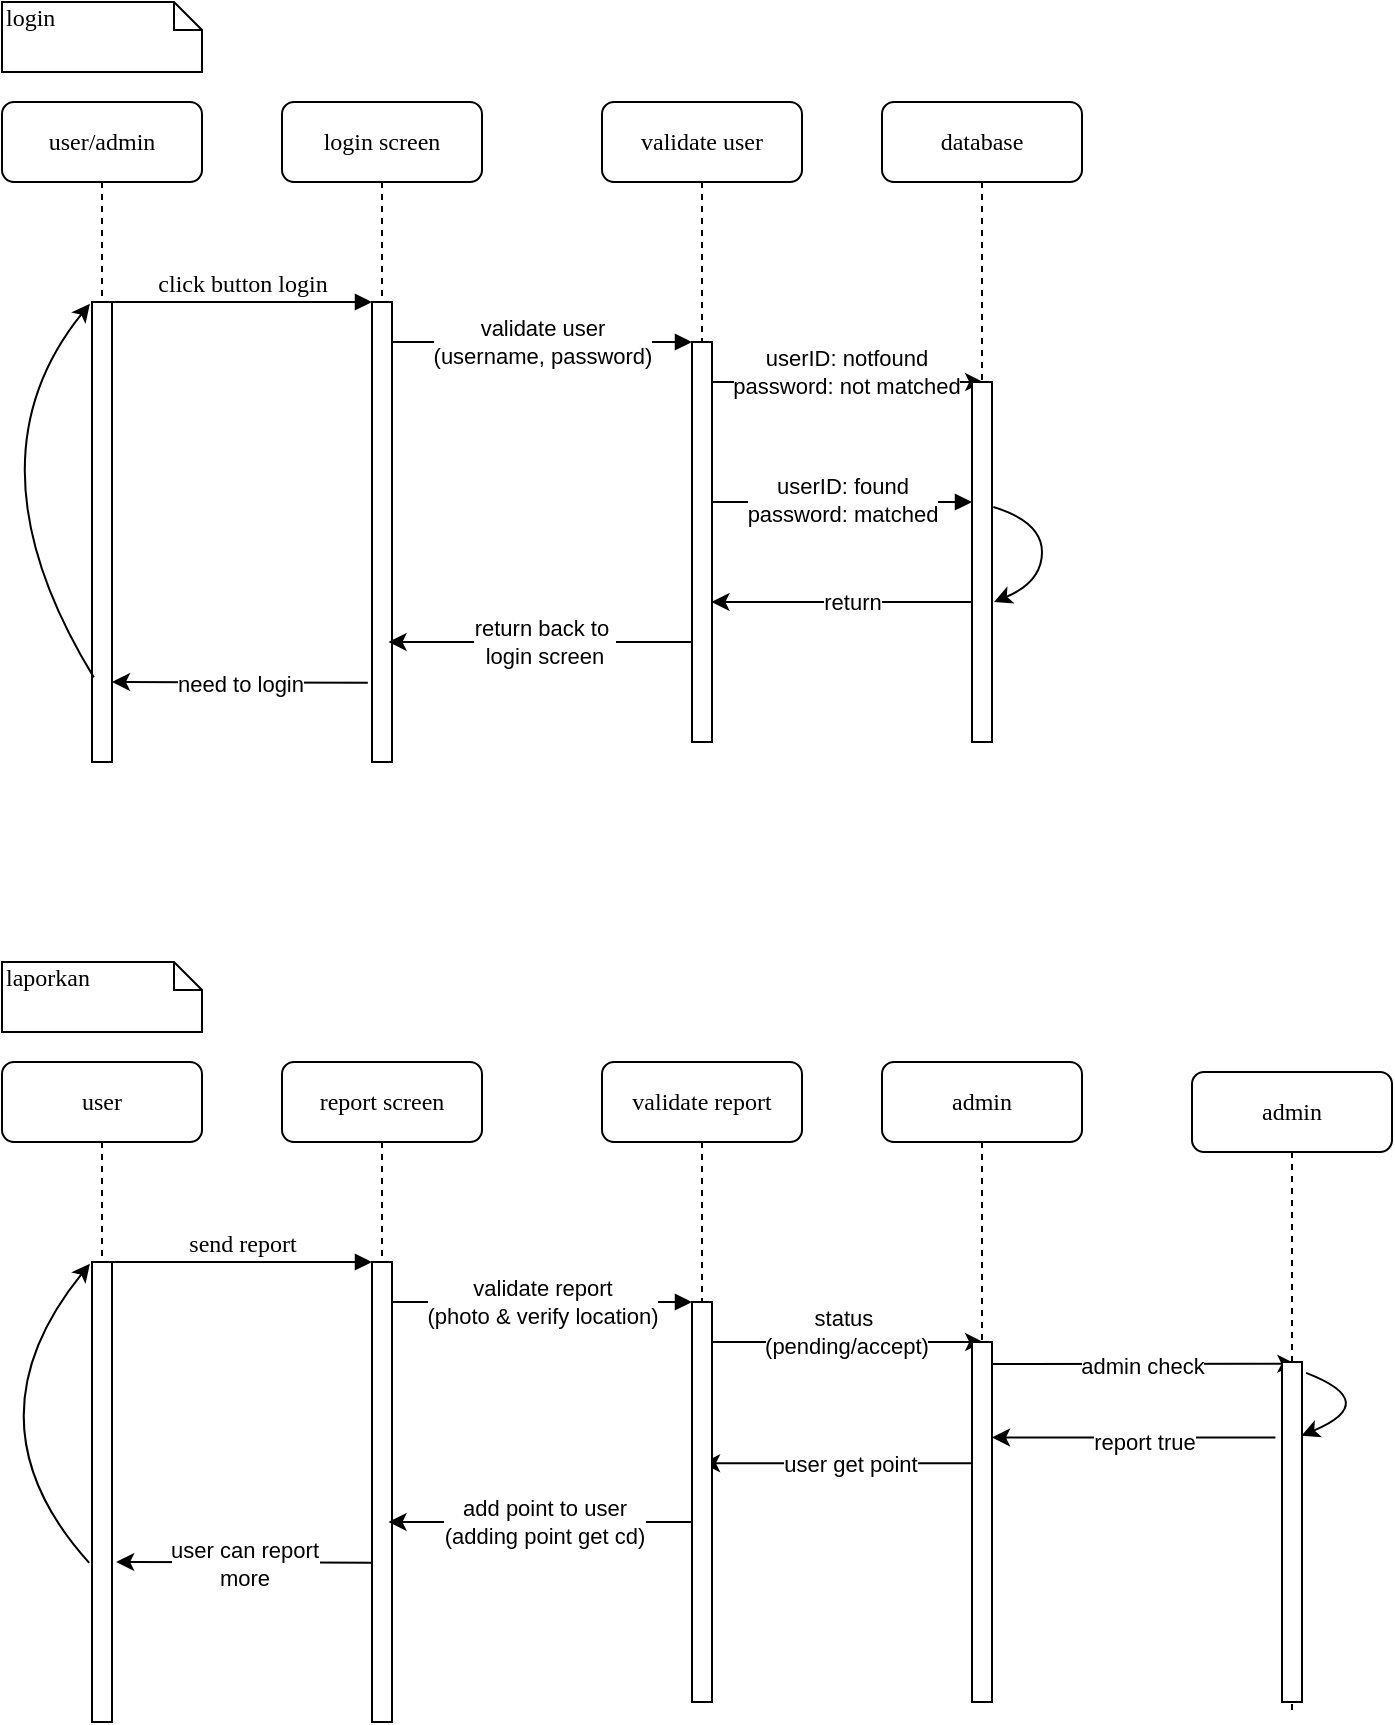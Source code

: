 <mxfile version="24.8.3">
  <diagram name="Page-1" id="13e1069c-82ec-6db2-03f1-153e76fe0fe0">
    <mxGraphModel dx="1573" dy="699" grid="1" gridSize="10" guides="1" tooltips="1" connect="1" arrows="1" fold="1" page="1" pageScale="1" pageWidth="1100" pageHeight="850" background="none" math="0" shadow="0">
      <root>
        <mxCell id="0" />
        <mxCell id="1" parent="0" />
        <mxCell id="FUbRnB6NqR1R47PusxJC-30" value="" style="endArrow=classic;html=1;rounded=0;exitX=0.151;exitY=0.337;exitDx=0;exitDy=0;exitPerimeter=0;" edge="1" parent="1" source="FUbRnB6NqR1R47PusxJC-39" target="FUbRnB6NqR1R47PusxJC-25">
          <mxGeometry width="50" height="50" relative="1" as="geometry">
            <mxPoint x="580.27" y="760.04" as="sourcePoint" />
            <mxPoint x="450.0" y="760" as="targetPoint" />
          </mxGeometry>
        </mxCell>
        <mxCell id="FUbRnB6NqR1R47PusxJC-31" value="user get point" style="edgeLabel;html=1;align=center;verticalAlign=middle;resizable=0;points=[];" vertex="1" connectable="0" parent="FUbRnB6NqR1R47PusxJC-30">
          <mxGeometry x="-0.081" relative="1" as="geometry">
            <mxPoint as="offset" />
          </mxGeometry>
        </mxCell>
        <mxCell id="FUbRnB6NqR1R47PusxJC-54" value="" style="endArrow=classic;html=1;rounded=0;entryX=0.517;entryY=0.456;entryDx=0;entryDy=0;entryPerimeter=0;" edge="1" parent="1" target="FUbRnB6NqR1R47PusxJC-46">
          <mxGeometry width="50" height="50" relative="1" as="geometry">
            <mxPoint x="593" y="711" as="sourcePoint" />
            <mxPoint x="640" y="750" as="targetPoint" />
          </mxGeometry>
        </mxCell>
        <mxCell id="FUbRnB6NqR1R47PusxJC-55" value="admin check" style="edgeLabel;html=1;align=center;verticalAlign=middle;resizable=0;points=[];" vertex="1" connectable="0" parent="FUbRnB6NqR1R47PusxJC-54">
          <mxGeometry x="-0.003" y="-1" relative="1" as="geometry">
            <mxPoint as="offset" />
          </mxGeometry>
        </mxCell>
        <mxCell id="FUbRnB6NqR1R47PusxJC-46" value="admin" style="shape=umlLifeline;perimeter=lifelinePerimeter;whiteSpace=wrap;html=1;container=1;collapsible=0;recursiveResize=0;outlineConnect=0;rounded=1;shadow=0;comic=0;labelBackgroundColor=none;strokeWidth=1;fontFamily=Verdana;fontSize=12;align=center;" vertex="1" parent="1">
          <mxGeometry x="695" y="565" width="100" height="320" as="geometry" />
        </mxCell>
        <mxCell id="7baba1c4bc27f4b0-2" value="login screen" style="shape=umlLifeline;perimeter=lifelinePerimeter;whiteSpace=wrap;html=1;container=1;collapsible=0;recursiveResize=0;outlineConnect=0;rounded=1;shadow=0;comic=0;labelBackgroundColor=none;strokeWidth=1;fontFamily=Verdana;fontSize=12;align=center;" parent="1" vertex="1">
          <mxGeometry x="240" y="80" width="100" height="330" as="geometry" />
        </mxCell>
        <mxCell id="7baba1c4bc27f4b0-10" value="" style="html=1;points=[];perimeter=orthogonalPerimeter;rounded=0;shadow=0;comic=0;labelBackgroundColor=none;strokeWidth=1;fontFamily=Verdana;fontSize=12;align=center;" parent="7baba1c4bc27f4b0-2" vertex="1">
          <mxGeometry x="45" y="100" width="10" height="230" as="geometry" />
        </mxCell>
        <mxCell id="FUbRnB6NqR1R47PusxJC-12" value="" style="endArrow=classic;html=1;rounded=0;entryX=1.009;entryY=0.642;entryDx=0;entryDy=0;entryPerimeter=0;" edge="1" parent="7baba1c4bc27f4b0-2">
          <mxGeometry width="50" height="50" relative="1" as="geometry">
            <mxPoint x="42.91" y="290.34" as="sourcePoint" />
            <mxPoint x="-85.0" y="290.0" as="targetPoint" />
          </mxGeometry>
        </mxCell>
        <mxCell id="FUbRnB6NqR1R47PusxJC-15" value="need to login" style="edgeLabel;html=1;align=center;verticalAlign=middle;resizable=0;points=[];" vertex="1" connectable="0" parent="FUbRnB6NqR1R47PusxJC-12">
          <mxGeometry x="0.002" y="1" relative="1" as="geometry">
            <mxPoint as="offset" />
          </mxGeometry>
        </mxCell>
        <mxCell id="7baba1c4bc27f4b0-3" value="validate user" style="shape=umlLifeline;perimeter=lifelinePerimeter;whiteSpace=wrap;html=1;container=1;collapsible=0;recursiveResize=0;outlineConnect=0;rounded=1;shadow=0;comic=0;labelBackgroundColor=none;strokeWidth=1;fontFamily=Verdana;fontSize=12;align=center;" parent="1" vertex="1">
          <mxGeometry x="400" y="80" width="100" height="320" as="geometry" />
        </mxCell>
        <mxCell id="7baba1c4bc27f4b0-13" value="" style="html=1;points=[];perimeter=orthogonalPerimeter;rounded=0;shadow=0;comic=0;labelBackgroundColor=none;strokeWidth=1;fontFamily=Verdana;fontSize=12;align=center;" parent="7baba1c4bc27f4b0-3" vertex="1">
          <mxGeometry x="45" y="120" width="10" height="200" as="geometry" />
        </mxCell>
        <mxCell id="FUbRnB6NqR1R47PusxJC-11" value="" style="endArrow=classic;html=1;rounded=0;entryX=0.879;entryY=0.606;entryDx=0;entryDy=0;entryPerimeter=0;exitX=0.052;exitY=0.597;exitDx=0;exitDy=0;exitPerimeter=0;" edge="1" parent="7baba1c4bc27f4b0-3">
          <mxGeometry width="50" height="50" relative="1" as="geometry">
            <mxPoint x="45.0" y="270.02" as="sourcePoint" />
            <mxPoint x="-106.73" y="270.0" as="targetPoint" />
          </mxGeometry>
        </mxCell>
        <mxCell id="FUbRnB6NqR1R47PusxJC-13" value="return back to&amp;nbsp;&lt;div&gt;login screen&lt;/div&gt;" style="edgeLabel;html=1;align=center;verticalAlign=middle;resizable=0;points=[];" vertex="1" connectable="0" parent="FUbRnB6NqR1R47PusxJC-11">
          <mxGeometry x="-0.022" relative="1" as="geometry">
            <mxPoint as="offset" />
          </mxGeometry>
        </mxCell>
        <mxCell id="7baba1c4bc27f4b0-4" value="database" style="shape=umlLifeline;perimeter=lifelinePerimeter;whiteSpace=wrap;html=1;container=1;collapsible=0;recursiveResize=0;outlineConnect=0;rounded=1;shadow=0;comic=0;labelBackgroundColor=none;strokeWidth=1;fontFamily=Verdana;fontSize=12;align=center;" parent="1" vertex="1">
          <mxGeometry x="540" y="80" width="100" height="320" as="geometry" />
        </mxCell>
        <mxCell id="FUbRnB6NqR1R47PusxJC-9" value="" style="endArrow=classic;html=1;rounded=0;exitX=-0.002;exitY=0.518;exitDx=0;exitDy=0;exitPerimeter=0;entryX=0.971;entryY=0.566;entryDx=0;entryDy=0;entryPerimeter=0;" edge="1" parent="7baba1c4bc27f4b0-4">
          <mxGeometry width="50" height="50" relative="1" as="geometry">
            <mxPoint x="45" y="250.04" as="sourcePoint" />
            <mxPoint x="-85.27" y="250.0" as="targetPoint" />
          </mxGeometry>
        </mxCell>
        <mxCell id="FUbRnB6NqR1R47PusxJC-14" value="return" style="edgeLabel;html=1;align=center;verticalAlign=middle;resizable=0;points=[];" vertex="1" connectable="0" parent="FUbRnB6NqR1R47PusxJC-9">
          <mxGeometry x="-0.081" relative="1" as="geometry">
            <mxPoint as="offset" />
          </mxGeometry>
        </mxCell>
        <mxCell id="7baba1c4bc27f4b0-17" value="&lt;p dir=&quot;ltr&quot;&gt;&lt;br&gt;&lt;/p&gt;" style="html=1;verticalAlign=bottom;endArrow=block;labelBackgroundColor=none;fontFamily=Verdana;fontSize=12;edgeStyle=elbowEdgeStyle;elbow=vertical;" parent="7baba1c4bc27f4b0-4" edge="1">
          <mxGeometry relative="1" as="geometry">
            <mxPoint x="-85" y="200" as="sourcePoint" />
            <Array as="points">
              <mxPoint x="-80" y="200" />
            </Array>
            <mxPoint x="45" y="200" as="targetPoint" />
          </mxGeometry>
        </mxCell>
        <mxCell id="FUbRnB6NqR1R47PusxJC-5" value="userID: found&lt;div&gt;password: matched&lt;/div&gt;" style="edgeLabel;html=1;align=center;verticalAlign=middle;resizable=0;points=[];" vertex="1" connectable="0" parent="7baba1c4bc27f4b0-17">
          <mxGeometry x="-0.006" y="1" relative="1" as="geometry">
            <mxPoint as="offset" />
          </mxGeometry>
        </mxCell>
        <mxCell id="FUbRnB6NqR1R47PusxJC-1" value="" style="endArrow=classic;html=1;rounded=0;exitX=0.539;exitY=0.325;exitDx=0;exitDy=0;exitPerimeter=0;" edge="1" parent="7baba1c4bc27f4b0-4">
          <mxGeometry width="50" height="50" relative="1" as="geometry">
            <mxPoint x="-85.0" y="140" as="sourcePoint" />
            <mxPoint x="50.6" y="140" as="targetPoint" />
          </mxGeometry>
        </mxCell>
        <mxCell id="FUbRnB6NqR1R47PusxJC-2" value="userID: notfound&lt;div&gt;password: not matched&lt;/div&gt;" style="edgeLabel;html=1;align=center;verticalAlign=middle;resizable=0;points=[];" vertex="1" connectable="0" parent="FUbRnB6NqR1R47PusxJC-1">
          <mxGeometry x="-0.01" y="5" relative="1" as="geometry">
            <mxPoint as="offset" />
          </mxGeometry>
        </mxCell>
        <mxCell id="7baba1c4bc27f4b0-8" value="user/admin" style="shape=umlLifeline;perimeter=lifelinePerimeter;whiteSpace=wrap;html=1;container=1;collapsible=0;recursiveResize=0;outlineConnect=0;rounded=1;shadow=0;comic=0;labelBackgroundColor=none;strokeWidth=1;fontFamily=Verdana;fontSize=12;align=center;" parent="1" vertex="1">
          <mxGeometry x="100" y="80" width="100" height="330" as="geometry" />
        </mxCell>
        <mxCell id="7baba1c4bc27f4b0-9" value="" style="html=1;points=[];perimeter=orthogonalPerimeter;rounded=0;shadow=0;comic=0;labelBackgroundColor=none;strokeWidth=1;fontFamily=Verdana;fontSize=12;align=center;" parent="7baba1c4bc27f4b0-8" vertex="1">
          <mxGeometry x="45" y="100" width="10" height="230" as="geometry" />
        </mxCell>
        <mxCell id="FUbRnB6NqR1R47PusxJC-16" value="" style="curved=1;endArrow=classic;html=1;rounded=0;exitX=0.09;exitY=0.816;exitDx=0;exitDy=0;exitPerimeter=0;entryX=-0.104;entryY=0.004;entryDx=0;entryDy=0;entryPerimeter=0;" edge="1" parent="7baba1c4bc27f4b0-8" source="7baba1c4bc27f4b0-9" target="7baba1c4bc27f4b0-9">
          <mxGeometry width="50" height="50" relative="1" as="geometry">
            <mxPoint x="-20" y="210" as="sourcePoint" />
            <mxPoint x="30" y="160" as="targetPoint" />
            <Array as="points">
              <mxPoint x="-20" y="180" />
            </Array>
          </mxGeometry>
        </mxCell>
        <mxCell id="7baba1c4bc27f4b0-16" value="" style="html=1;points=[];perimeter=orthogonalPerimeter;rounded=0;shadow=0;comic=0;labelBackgroundColor=none;strokeWidth=1;fontFamily=Verdana;fontSize=12;align=center;" parent="1" vertex="1">
          <mxGeometry x="585" y="220" width="10" height="180" as="geometry" />
        </mxCell>
        <mxCell id="7baba1c4bc27f4b0-11" value="click button login" style="html=1;verticalAlign=bottom;endArrow=block;entryX=0;entryY=0;labelBackgroundColor=none;fontFamily=Verdana;fontSize=12;edgeStyle=elbowEdgeStyle;elbow=vertical;" parent="1" source="7baba1c4bc27f4b0-9" target="7baba1c4bc27f4b0-10" edge="1">
          <mxGeometry relative="1" as="geometry">
            <mxPoint x="220" y="190" as="sourcePoint" />
          </mxGeometry>
        </mxCell>
        <mxCell id="7baba1c4bc27f4b0-14" value="" style="html=1;verticalAlign=bottom;endArrow=block;entryX=0;entryY=0;labelBackgroundColor=none;fontFamily=Verdana;fontSize=12;edgeStyle=elbowEdgeStyle;elbow=vertical;" parent="1" source="7baba1c4bc27f4b0-10" target="7baba1c4bc27f4b0-13" edge="1">
          <mxGeometry relative="1" as="geometry">
            <mxPoint x="370" y="200" as="sourcePoint" />
          </mxGeometry>
        </mxCell>
        <mxCell id="FUbRnB6NqR1R47PusxJC-19" value="validate user&lt;div&gt;(username, password)&lt;/div&gt;" style="edgeLabel;html=1;align=center;verticalAlign=middle;resizable=0;points=[];" vertex="1" connectable="0" parent="7baba1c4bc27f4b0-14">
          <mxGeometry x="0.082" y="2" relative="1" as="geometry">
            <mxPoint x="-6" y="2" as="offset" />
          </mxGeometry>
        </mxCell>
        <mxCell id="7baba1c4bc27f4b0-40" value="login" style="shape=note;whiteSpace=wrap;html=1;size=14;verticalAlign=top;align=left;spacingTop=-6;rounded=0;shadow=0;comic=0;labelBackgroundColor=none;strokeWidth=1;fontFamily=Verdana;fontSize=12" parent="1" vertex="1">
          <mxGeometry x="100" y="30" width="100" height="35" as="geometry" />
        </mxCell>
        <mxCell id="FUbRnB6NqR1R47PusxJC-6" value="" style="curved=1;endArrow=classic;html=1;rounded=0;exitX=1.071;exitY=0.347;exitDx=0;exitDy=0;exitPerimeter=0;" edge="1" parent="1" source="7baba1c4bc27f4b0-16">
          <mxGeometry width="50" height="50" relative="1" as="geometry">
            <mxPoint x="595" y="300" as="sourcePoint" />
            <mxPoint x="596" y="330" as="targetPoint" />
            <Array as="points">
              <mxPoint x="620" y="290" />
              <mxPoint x="620" y="320" />
            </Array>
          </mxGeometry>
        </mxCell>
        <mxCell id="FUbRnB6NqR1R47PusxJC-21" value="report screen" style="shape=umlLifeline;perimeter=lifelinePerimeter;whiteSpace=wrap;html=1;container=1;collapsible=0;recursiveResize=0;outlineConnect=0;rounded=1;shadow=0;comic=0;labelBackgroundColor=none;strokeWidth=1;fontFamily=Verdana;fontSize=12;align=center;" vertex="1" parent="1">
          <mxGeometry x="240" y="560" width="100" height="330" as="geometry" />
        </mxCell>
        <mxCell id="FUbRnB6NqR1R47PusxJC-22" value="" style="html=1;points=[];perimeter=orthogonalPerimeter;rounded=0;shadow=0;comic=0;labelBackgroundColor=none;strokeWidth=1;fontFamily=Verdana;fontSize=12;align=center;" vertex="1" parent="FUbRnB6NqR1R47PusxJC-21">
          <mxGeometry x="45" y="100" width="10" height="230" as="geometry" />
        </mxCell>
        <mxCell id="FUbRnB6NqR1R47PusxJC-23" value="" style="endArrow=classic;html=1;rounded=0;entryX=1.009;entryY=0.642;entryDx=0;entryDy=0;entryPerimeter=0;" edge="1" parent="FUbRnB6NqR1R47PusxJC-21">
          <mxGeometry width="50" height="50" relative="1" as="geometry">
            <mxPoint x="45.0" y="250.34" as="sourcePoint" />
            <mxPoint x="-82.91" y="250.0" as="targetPoint" />
          </mxGeometry>
        </mxCell>
        <mxCell id="FUbRnB6NqR1R47PusxJC-24" value="user can report&lt;div&gt;more&lt;/div&gt;" style="edgeLabel;html=1;align=center;verticalAlign=middle;resizable=0;points=[];" vertex="1" connectable="0" parent="FUbRnB6NqR1R47PusxJC-23">
          <mxGeometry x="0.002" y="1" relative="1" as="geometry">
            <mxPoint as="offset" />
          </mxGeometry>
        </mxCell>
        <mxCell id="FUbRnB6NqR1R47PusxJC-25" value="validate report" style="shape=umlLifeline;perimeter=lifelinePerimeter;whiteSpace=wrap;html=1;container=1;collapsible=0;recursiveResize=0;outlineConnect=0;rounded=1;shadow=0;comic=0;labelBackgroundColor=none;strokeWidth=1;fontFamily=Verdana;fontSize=12;align=center;" vertex="1" parent="1">
          <mxGeometry x="400" y="560" width="100" height="320" as="geometry" />
        </mxCell>
        <mxCell id="FUbRnB6NqR1R47PusxJC-26" value="" style="html=1;points=[];perimeter=orthogonalPerimeter;rounded=0;shadow=0;comic=0;labelBackgroundColor=none;strokeWidth=1;fontFamily=Verdana;fontSize=12;align=center;" vertex="1" parent="FUbRnB6NqR1R47PusxJC-25">
          <mxGeometry x="45" y="120" width="10" height="200" as="geometry" />
        </mxCell>
        <mxCell id="FUbRnB6NqR1R47PusxJC-27" value="" style="endArrow=classic;html=1;rounded=0;entryX=0.879;entryY=0.606;entryDx=0;entryDy=0;entryPerimeter=0;exitX=0.052;exitY=0.597;exitDx=0;exitDy=0;exitPerimeter=0;" edge="1" parent="FUbRnB6NqR1R47PusxJC-25">
          <mxGeometry width="50" height="50" relative="1" as="geometry">
            <mxPoint x="45.0" y="230.02" as="sourcePoint" />
            <mxPoint x="-106.73" y="230.0" as="targetPoint" />
          </mxGeometry>
        </mxCell>
        <mxCell id="FUbRnB6NqR1R47PusxJC-28" value="add point to user&lt;div&gt;(adding point get cd)&lt;/div&gt;" style="edgeLabel;html=1;align=center;verticalAlign=middle;resizable=0;points=[];" vertex="1" connectable="0" parent="FUbRnB6NqR1R47PusxJC-27">
          <mxGeometry x="-0.022" relative="1" as="geometry">
            <mxPoint as="offset" />
          </mxGeometry>
        </mxCell>
        <mxCell id="FUbRnB6NqR1R47PusxJC-29" value="admin" style="shape=umlLifeline;perimeter=lifelinePerimeter;whiteSpace=wrap;html=1;container=1;collapsible=0;recursiveResize=0;outlineConnect=0;rounded=1;shadow=0;comic=0;labelBackgroundColor=none;strokeWidth=1;fontFamily=Verdana;fontSize=12;align=center;" vertex="1" parent="1">
          <mxGeometry x="540" y="560" width="100" height="320" as="geometry" />
        </mxCell>
        <mxCell id="FUbRnB6NqR1R47PusxJC-34" value="" style="endArrow=classic;html=1;rounded=0;exitX=0.539;exitY=0.325;exitDx=0;exitDy=0;exitPerimeter=0;" edge="1" parent="FUbRnB6NqR1R47PusxJC-29">
          <mxGeometry width="50" height="50" relative="1" as="geometry">
            <mxPoint x="-85.0" y="140" as="sourcePoint" />
            <mxPoint x="50.6" y="140" as="targetPoint" />
          </mxGeometry>
        </mxCell>
        <mxCell id="FUbRnB6NqR1R47PusxJC-35" value="status&amp;nbsp;&lt;div&gt;(pending/accept)&lt;/div&gt;" style="edgeLabel;html=1;align=center;verticalAlign=middle;resizable=0;points=[];" vertex="1" connectable="0" parent="FUbRnB6NqR1R47PusxJC-34">
          <mxGeometry x="-0.01" y="5" relative="1" as="geometry">
            <mxPoint as="offset" />
          </mxGeometry>
        </mxCell>
        <mxCell id="FUbRnB6NqR1R47PusxJC-36" value="user" style="shape=umlLifeline;perimeter=lifelinePerimeter;whiteSpace=wrap;html=1;container=1;collapsible=0;recursiveResize=0;outlineConnect=0;rounded=1;shadow=0;comic=0;labelBackgroundColor=none;strokeWidth=1;fontFamily=Verdana;fontSize=12;align=center;" vertex="1" parent="1">
          <mxGeometry x="100" y="560" width="100" height="330" as="geometry" />
        </mxCell>
        <mxCell id="FUbRnB6NqR1R47PusxJC-37" value="" style="html=1;points=[];perimeter=orthogonalPerimeter;rounded=0;shadow=0;comic=0;labelBackgroundColor=none;strokeWidth=1;fontFamily=Verdana;fontSize=12;align=center;" vertex="1" parent="FUbRnB6NqR1R47PusxJC-36">
          <mxGeometry x="45" y="100" width="10" height="230" as="geometry" />
        </mxCell>
        <mxCell id="FUbRnB6NqR1R47PusxJC-38" value="" style="curved=1;endArrow=classic;html=1;rounded=0;exitX=-0.14;exitY=0.654;exitDx=0;exitDy=0;exitPerimeter=0;entryX=-0.104;entryY=0.004;entryDx=0;entryDy=0;entryPerimeter=0;" edge="1" parent="FUbRnB6NqR1R47PusxJC-36" source="FUbRnB6NqR1R47PusxJC-37" target="FUbRnB6NqR1R47PusxJC-37">
          <mxGeometry width="50" height="50" relative="1" as="geometry">
            <mxPoint x="-20" y="210" as="sourcePoint" />
            <mxPoint x="30" y="160" as="targetPoint" />
            <Array as="points">
              <mxPoint x="-20" y="180" />
            </Array>
          </mxGeometry>
        </mxCell>
        <mxCell id="FUbRnB6NqR1R47PusxJC-39" value="" style="html=1;points=[];perimeter=orthogonalPerimeter;rounded=0;shadow=0;comic=0;labelBackgroundColor=none;strokeWidth=1;fontFamily=Verdana;fontSize=12;align=center;" vertex="1" parent="1">
          <mxGeometry x="585" y="700" width="10" height="180" as="geometry" />
        </mxCell>
        <mxCell id="FUbRnB6NqR1R47PusxJC-40" value="send report" style="html=1;verticalAlign=bottom;endArrow=block;entryX=0;entryY=0;labelBackgroundColor=none;fontFamily=Verdana;fontSize=12;edgeStyle=elbowEdgeStyle;elbow=vertical;" edge="1" parent="1" source="FUbRnB6NqR1R47PusxJC-37" target="FUbRnB6NqR1R47PusxJC-22">
          <mxGeometry relative="1" as="geometry">
            <mxPoint x="220" y="670" as="sourcePoint" />
          </mxGeometry>
        </mxCell>
        <mxCell id="FUbRnB6NqR1R47PusxJC-41" value="" style="html=1;verticalAlign=bottom;endArrow=block;entryX=0;entryY=0;labelBackgroundColor=none;fontFamily=Verdana;fontSize=12;edgeStyle=elbowEdgeStyle;elbow=vertical;" edge="1" parent="1" source="FUbRnB6NqR1R47PusxJC-22" target="FUbRnB6NqR1R47PusxJC-26">
          <mxGeometry relative="1" as="geometry">
            <mxPoint x="370" y="680" as="sourcePoint" />
          </mxGeometry>
        </mxCell>
        <mxCell id="FUbRnB6NqR1R47PusxJC-42" value="validate report&lt;div&gt;(photo &amp;amp; verify location)&lt;/div&gt;" style="edgeLabel;html=1;align=center;verticalAlign=middle;resizable=0;points=[];" vertex="1" connectable="0" parent="FUbRnB6NqR1R47PusxJC-41">
          <mxGeometry x="0.082" y="2" relative="1" as="geometry">
            <mxPoint x="-6" y="2" as="offset" />
          </mxGeometry>
        </mxCell>
        <mxCell id="FUbRnB6NqR1R47PusxJC-43" value="laporkan" style="shape=note;whiteSpace=wrap;html=1;size=14;verticalAlign=top;align=left;spacingTop=-6;rounded=0;shadow=0;comic=0;labelBackgroundColor=none;strokeWidth=1;fontFamily=Verdana;fontSize=12" vertex="1" parent="1">
          <mxGeometry x="100" y="510" width="100" height="35" as="geometry" />
        </mxCell>
        <mxCell id="FUbRnB6NqR1R47PusxJC-45" value="" style="html=1;points=[];perimeter=orthogonalPerimeter;rounded=0;shadow=0;comic=0;labelBackgroundColor=none;strokeWidth=1;fontFamily=Verdana;fontSize=12;align=center;" vertex="1" parent="1">
          <mxGeometry x="740" y="710" width="10" height="170" as="geometry" />
        </mxCell>
        <mxCell id="FUbRnB6NqR1R47PusxJC-56" value="" style="curved=1;endArrow=classic;html=1;rounded=0;exitX=1.203;exitY=0.032;exitDx=0;exitDy=0;exitPerimeter=0;entryX=0.973;entryY=0.217;entryDx=0;entryDy=0;entryPerimeter=0;" edge="1" parent="1" source="FUbRnB6NqR1R47PusxJC-45" target="FUbRnB6NqR1R47PusxJC-45">
          <mxGeometry width="50" height="50" relative="1" as="geometry">
            <mxPoint x="795" y="760" as="sourcePoint" />
            <mxPoint x="845" y="710" as="targetPoint" />
            <Array as="points">
              <mxPoint x="790" y="730" />
            </Array>
          </mxGeometry>
        </mxCell>
        <mxCell id="FUbRnB6NqR1R47PusxJC-57" value="" style="endArrow=classic;html=1;rounded=0;exitX=-0.33;exitY=0.222;exitDx=0;exitDy=0;exitPerimeter=0;" edge="1" parent="1" source="FUbRnB6NqR1R47PusxJC-45" target="FUbRnB6NqR1R47PusxJC-39">
          <mxGeometry width="50" height="50" relative="1" as="geometry">
            <mxPoint x="645" y="780" as="sourcePoint" />
            <mxPoint x="695" y="730" as="targetPoint" />
          </mxGeometry>
        </mxCell>
        <mxCell id="FUbRnB6NqR1R47PusxJC-58" value="report true" style="edgeLabel;html=1;align=center;verticalAlign=middle;resizable=0;points=[];" vertex="1" connectable="0" parent="FUbRnB6NqR1R47PusxJC-57">
          <mxGeometry x="-0.073" y="2" relative="1" as="geometry">
            <mxPoint as="offset" />
          </mxGeometry>
        </mxCell>
      </root>
    </mxGraphModel>
  </diagram>
</mxfile>
